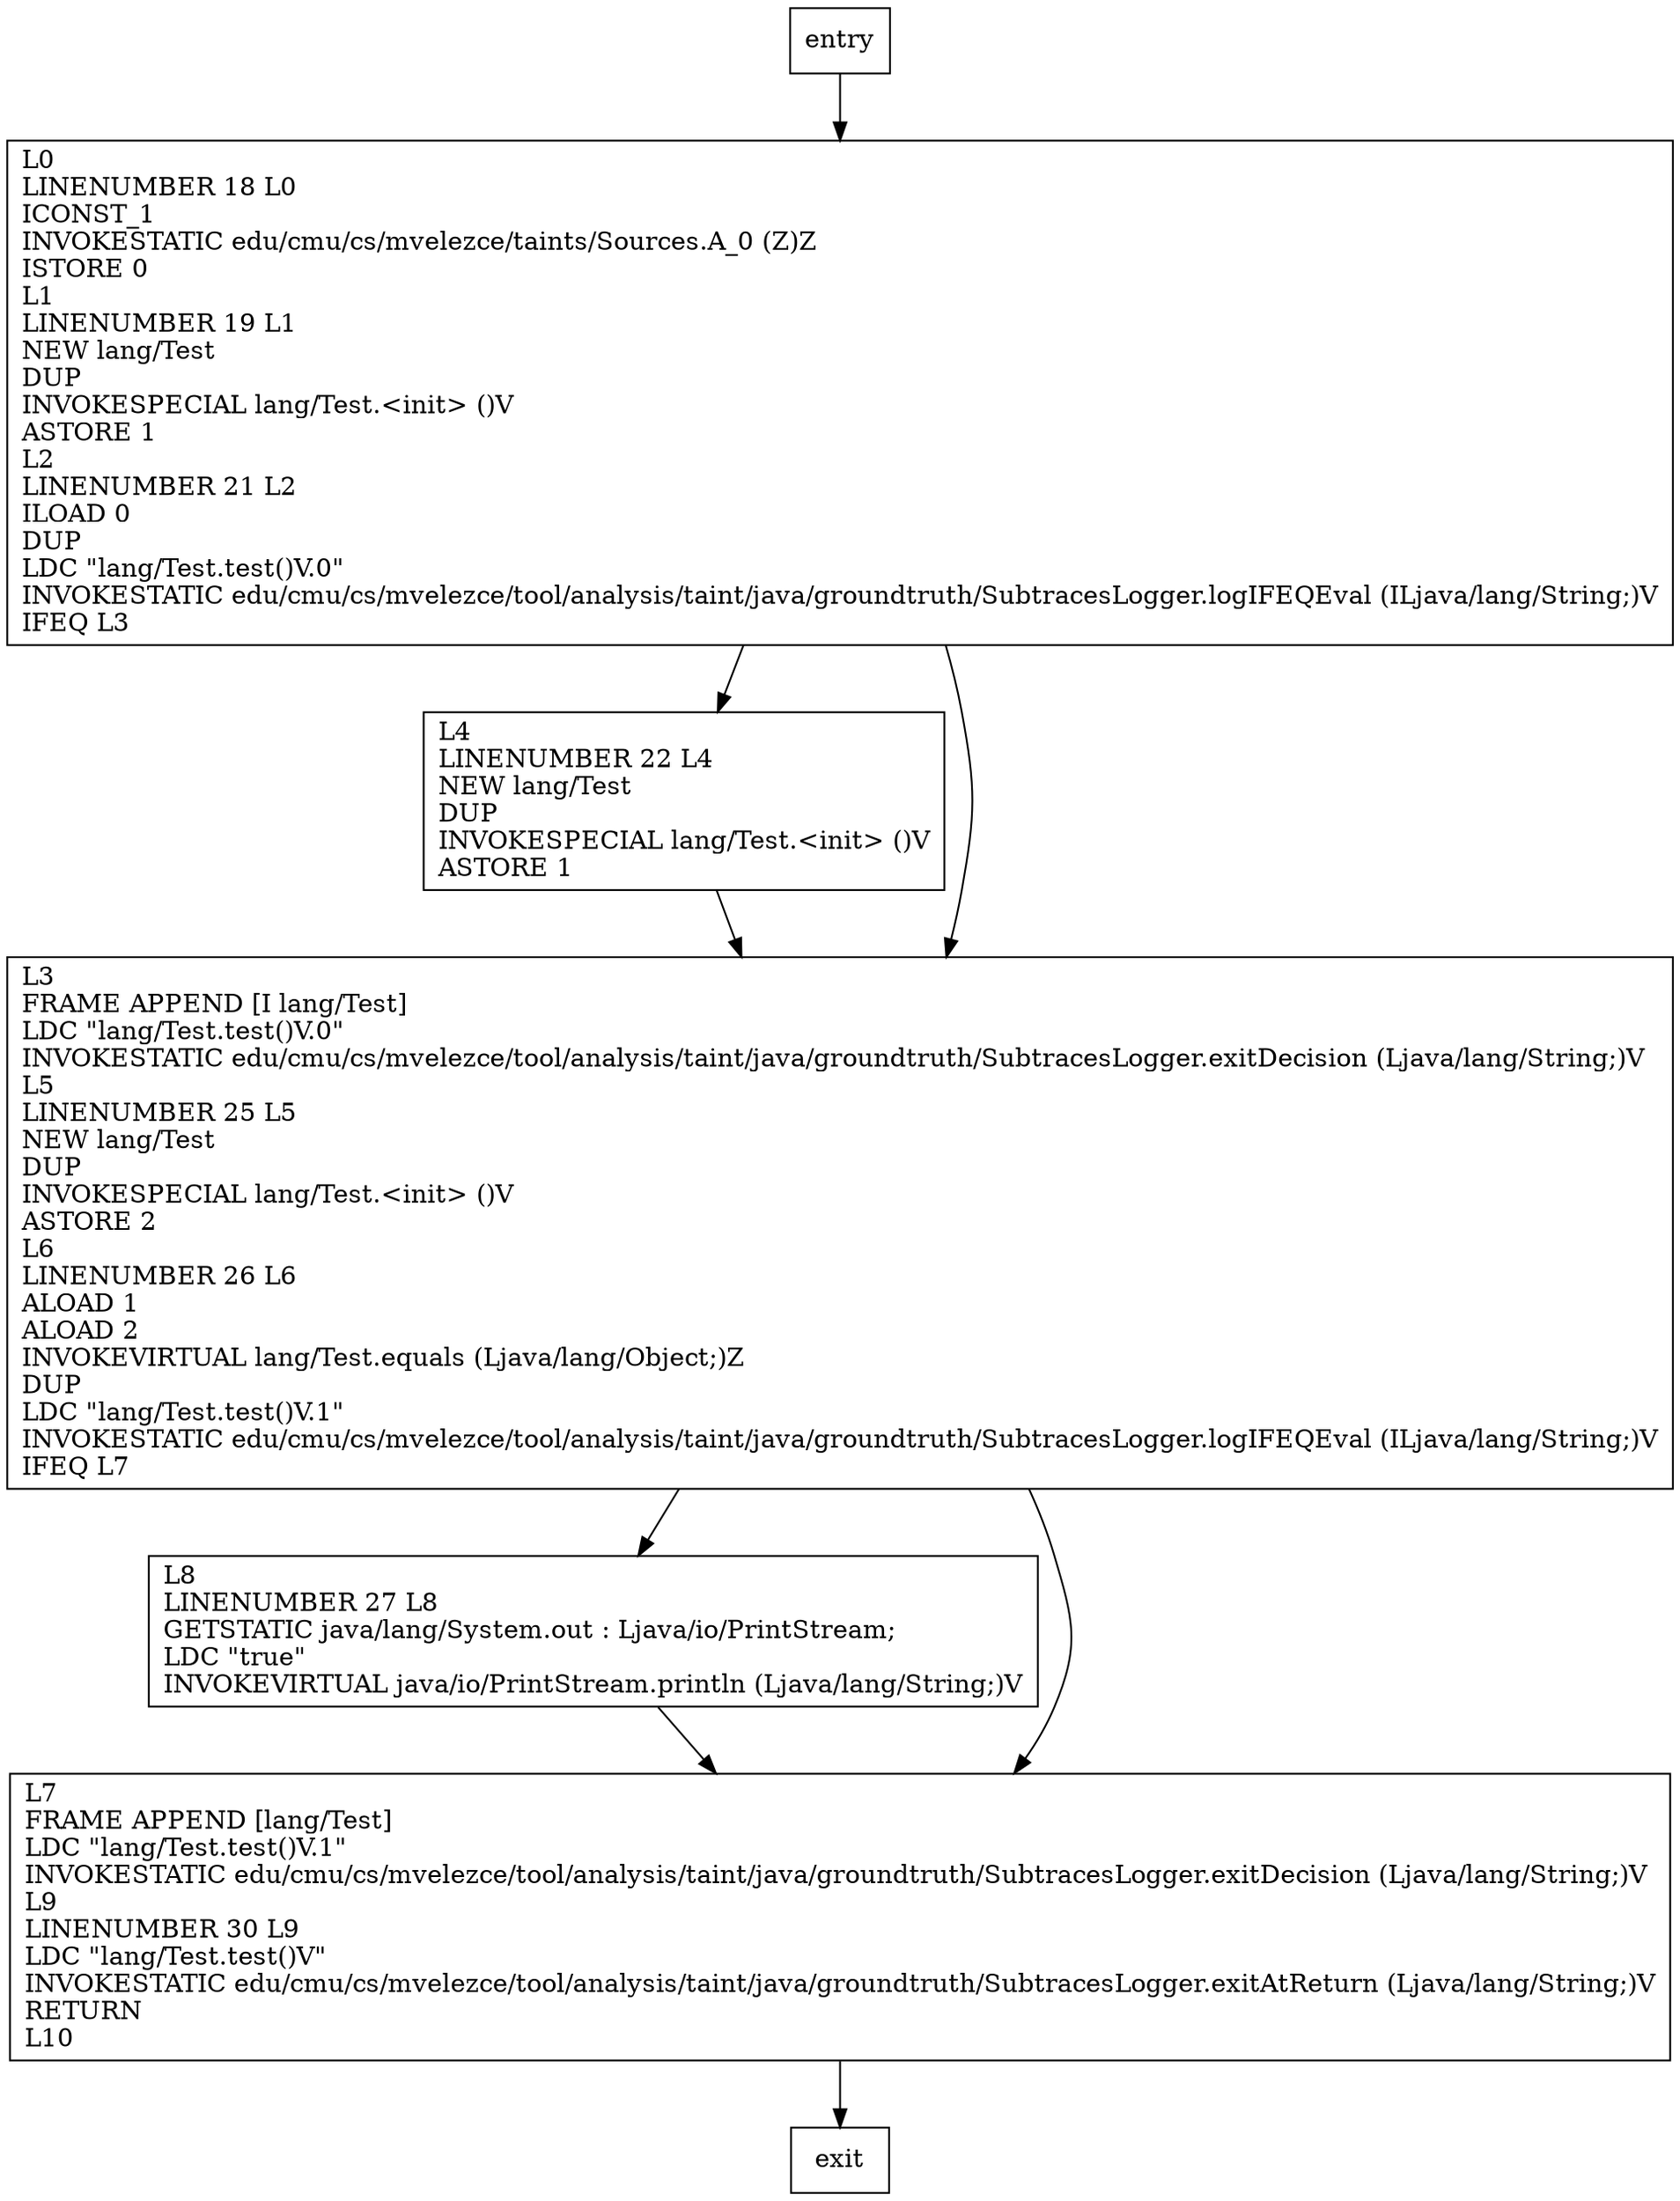 digraph test {
node [shape=record];
1852860954 [label="L0\lLINENUMBER 18 L0\lICONST_1\lINVOKESTATIC edu/cmu/cs/mvelezce/taints/Sources.A_0 (Z)Z\lISTORE 0\lL1\lLINENUMBER 19 L1\lNEW lang/Test\lDUP\lINVOKESPECIAL lang/Test.\<init\> ()V\lASTORE 1\lL2\lLINENUMBER 21 L2\lILOAD 0\lDUP\lLDC \"lang/Test.test()V.0\"\lINVOKESTATIC edu/cmu/cs/mvelezce/tool/analysis/taint/java/groundtruth/SubtracesLogger.logIFEQEval (ILjava/lang/String;)V\lIFEQ L3\l"];
990847564 [label="L4\lLINENUMBER 22 L4\lNEW lang/Test\lDUP\lINVOKESPECIAL lang/Test.\<init\> ()V\lASTORE 1\l"];
199427568 [label="L3\lFRAME APPEND [I lang/Test]\lLDC \"lang/Test.test()V.0\"\lINVOKESTATIC edu/cmu/cs/mvelezce/tool/analysis/taint/java/groundtruth/SubtracesLogger.exitDecision (Ljava/lang/String;)V\lL5\lLINENUMBER 25 L5\lNEW lang/Test\lDUP\lINVOKESPECIAL lang/Test.\<init\> ()V\lASTORE 2\lL6\lLINENUMBER 26 L6\lALOAD 1\lALOAD 2\lINVOKEVIRTUAL lang/Test.equals (Ljava/lang/Object;)Z\lDUP\lLDC \"lang/Test.test()V.1\"\lINVOKESTATIC edu/cmu/cs/mvelezce/tool/analysis/taint/java/groundtruth/SubtracesLogger.logIFEQEval (ILjava/lang/String;)V\lIFEQ L7\l"];
181272378 [label="L8\lLINENUMBER 27 L8\lGETSTATIC java/lang/System.out : Ljava/io/PrintStream;\lLDC \"true\"\lINVOKEVIRTUAL java/io/PrintStream.println (Ljava/lang/String;)V\l"];
1736471747 [label="L7\lFRAME APPEND [lang/Test]\lLDC \"lang/Test.test()V.1\"\lINVOKESTATIC edu/cmu/cs/mvelezce/tool/analysis/taint/java/groundtruth/SubtracesLogger.exitDecision (Ljava/lang/String;)V\lL9\lLINENUMBER 30 L9\lLDC \"lang/Test.test()V\"\lINVOKESTATIC edu/cmu/cs/mvelezce/tool/analysis/taint/java/groundtruth/SubtracesLogger.exitAtReturn (Ljava/lang/String;)V\lRETURN\lL10\l"];
entry;
exit;
entry -> 1852860954;
1852860954 -> 990847564;
1852860954 -> 199427568;
990847564 -> 199427568;
199427568 -> 181272378;
199427568 -> 1736471747;
181272378 -> 1736471747;
1736471747 -> exit;
}
